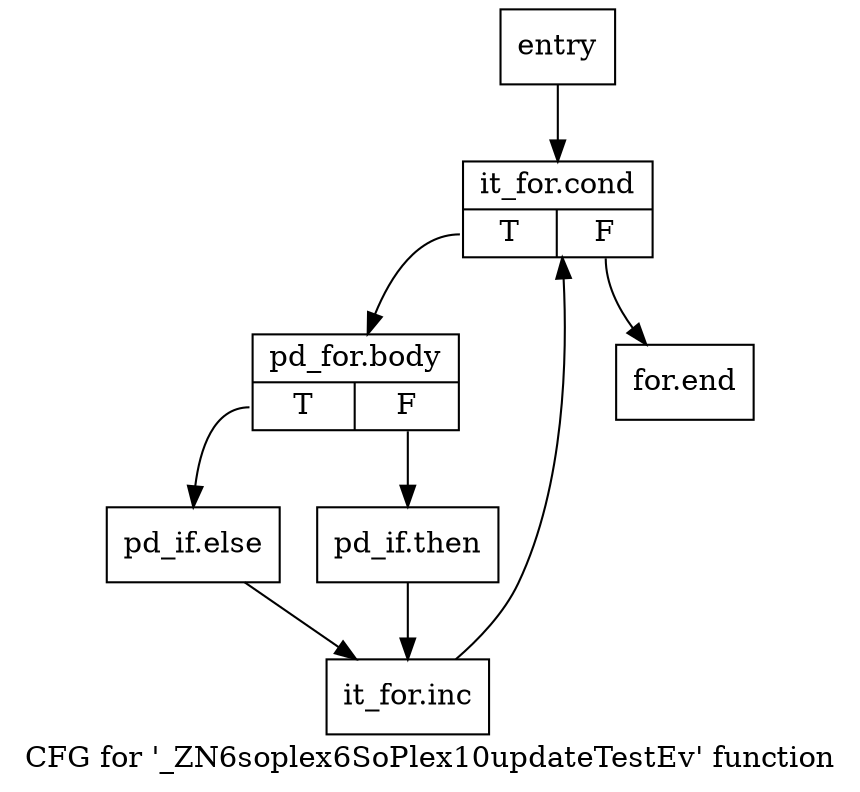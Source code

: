digraph "CFG for '_ZN6soplex6SoPlex10updateTestEv' function" {
	label="CFG for '_ZN6soplex6SoPlex10updateTestEv' function";

	Node0x21d95e0 [shape=record,label="{entry}"];
	Node0x21d95e0 -> Node0x21d9630;
	Node0x21d9630 [shape=record,label="{it_for.cond|{<s0>T|<s1>F}}"];
	Node0x21d9630:s0 -> Node0x21d9680;
	Node0x21d9630:s1 -> Node0x21d97c0;
	Node0x21d9680 [shape=record,label="{pd_for.body|{<s0>T|<s1>F}}"];
	Node0x21d9680:s0 -> Node0x21d9720;
	Node0x21d9680:s1 -> Node0x21d96d0;
	Node0x21d96d0 [shape=record,label="{pd_if.then}"];
	Node0x21d96d0 -> Node0x21d9770;
	Node0x21d9720 [shape=record,label="{pd_if.else}"];
	Node0x21d9720 -> Node0x21d9770;
	Node0x21d9770 [shape=record,label="{it_for.inc}"];
	Node0x21d9770 -> Node0x21d9630;
	Node0x21d97c0 [shape=record,label="{for.end}"];
}
